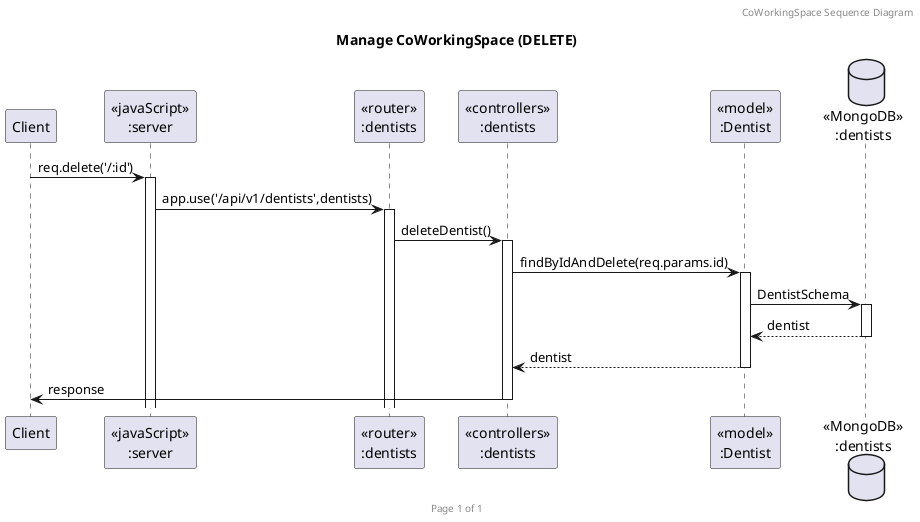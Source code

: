 @startuml Manage CoWorkingSpace (DELETE)

header CoWorkingSpace Sequence Diagram
footer Page %page% of %lastpage%
title "Manage CoWorkingSpace (DELETE)"

participant "Client" as client
participant "<<javaScript>>\n:server" as server
participant "<<router>>\n:dentists" as routerDentists
participant "<<controllers>>\n:dentists" as controllersDentists
participant "<<model>>\n:Dentist" as modelDentists
database "<<MongoDB>>\n:dentists" as DentistsDatabase

client->server ++:req.delete('/:id')
server->routerDentists ++:app.use('/api/v1/dentists',dentists)
routerDentists -> controllersDentists ++:deleteDentist()
controllersDentists->modelDentists ++:findByIdAndDelete(req.params.id)
modelDentists ->DentistsDatabase ++:DentistSchema
DentistsDatabase --> modelDentists --:dentist
controllersDentists <-- modelDentists --:dentist
controllersDentists->client --:response

@enduml